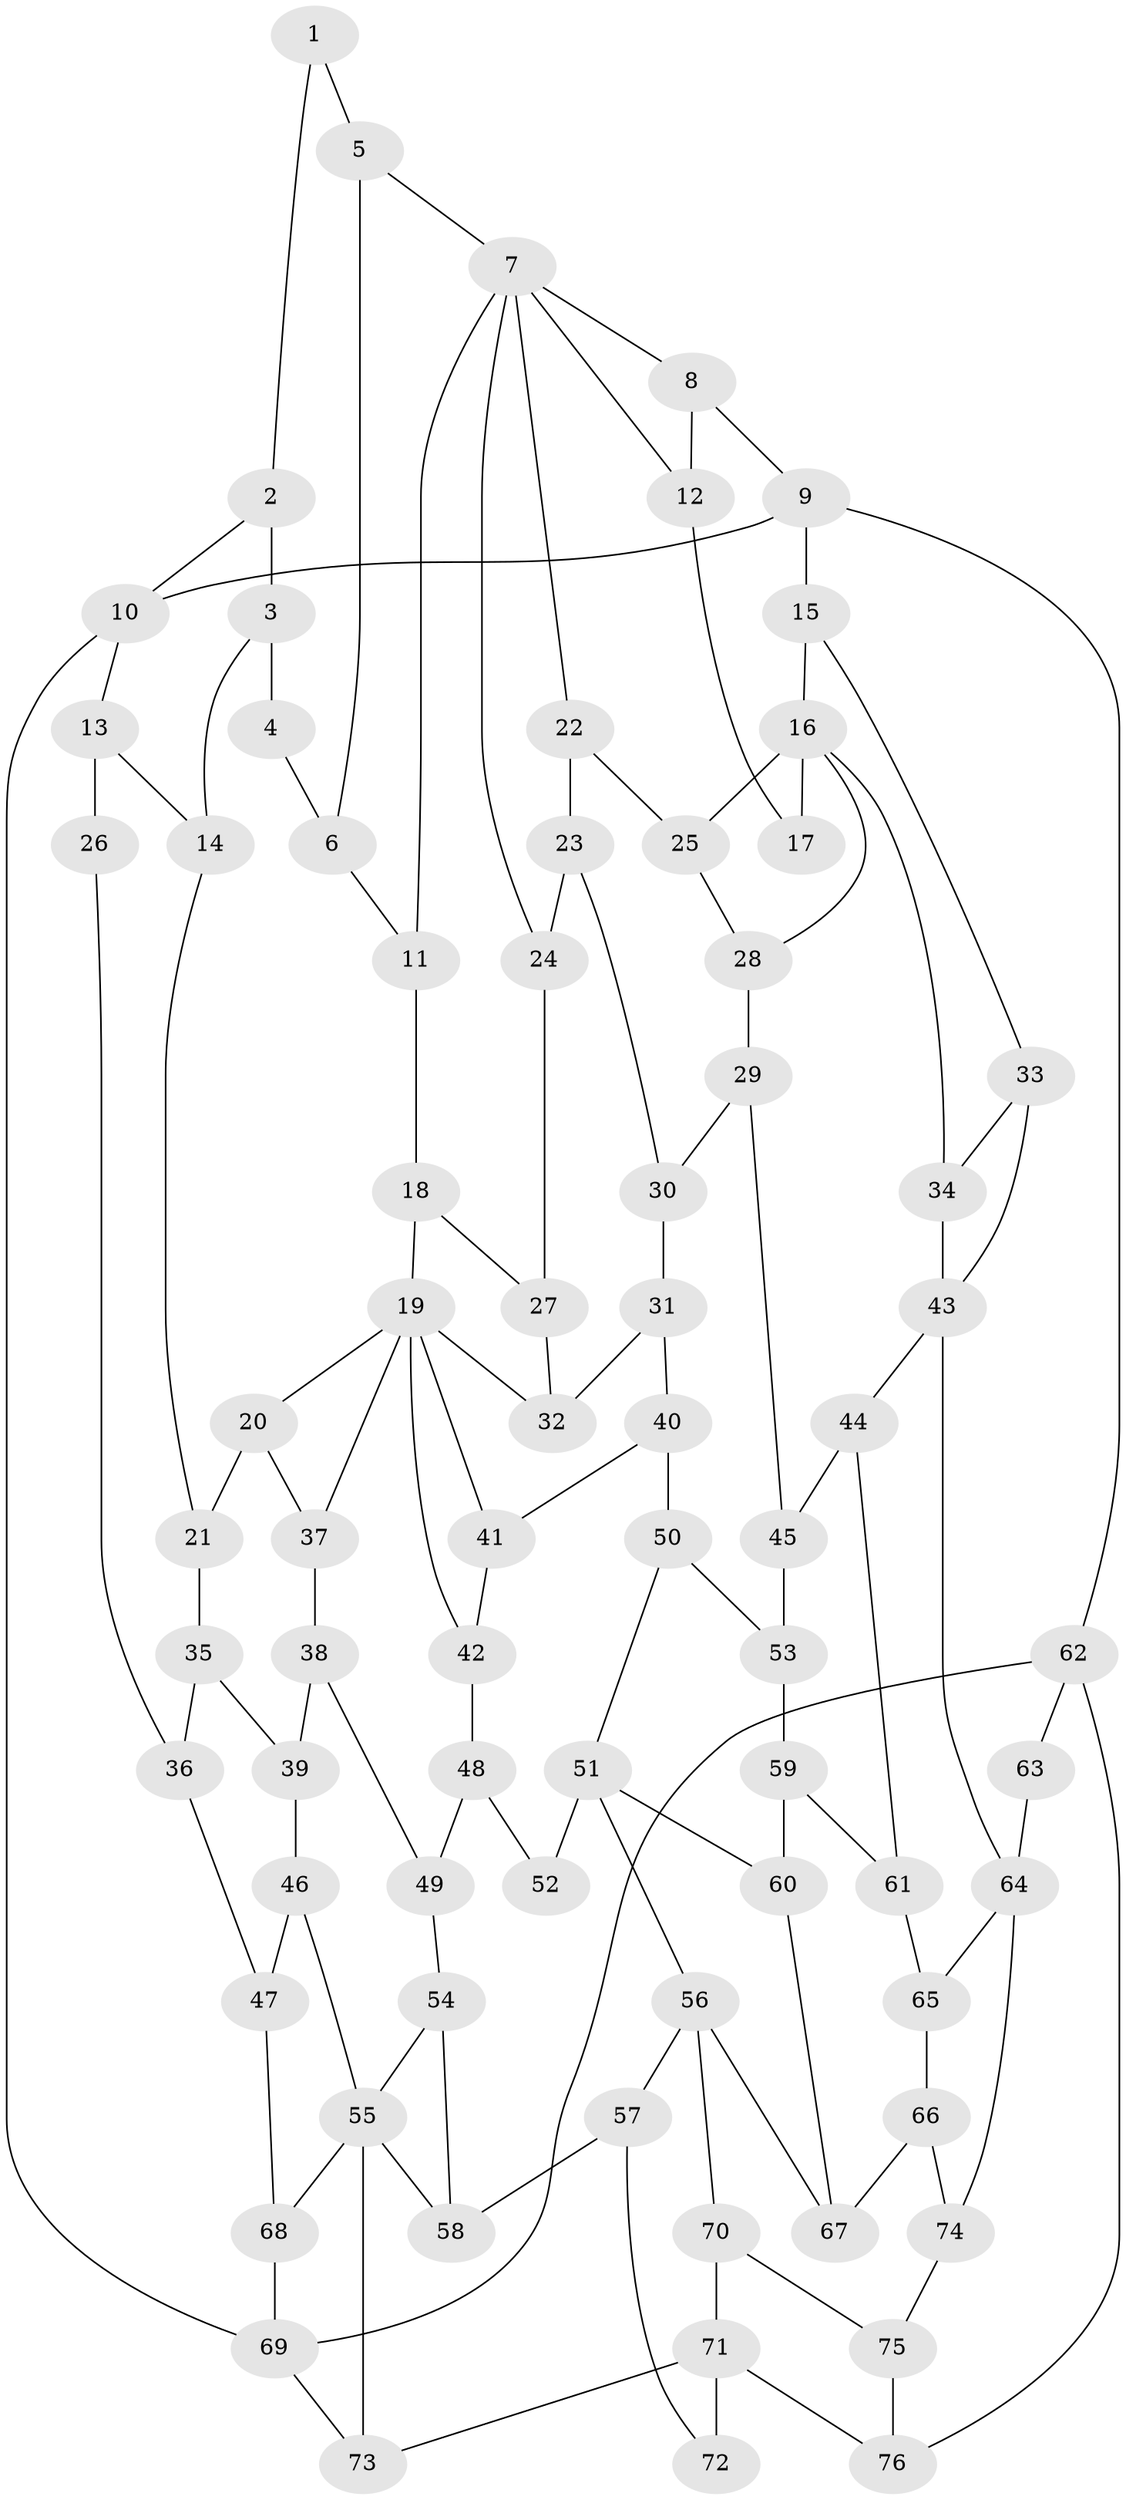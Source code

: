 // original degree distribution, {3: 0.027777777777777776, 6: 0.25, 4: 0.25, 5: 0.4722222222222222}
// Generated by graph-tools (version 1.1) at 2025/54/03/04/25 22:54:21]
// undirected, 76 vertices, 120 edges
graph export_dot {
  node [color=gray90,style=filled];
  1;
  2;
  3;
  4;
  5;
  6;
  7;
  8;
  9;
  10;
  11;
  12;
  13;
  14;
  15;
  16;
  17;
  18;
  19;
  20;
  21;
  22;
  23;
  24;
  25;
  26;
  27;
  28;
  29;
  30;
  31;
  32;
  33;
  34;
  35;
  36;
  37;
  38;
  39;
  40;
  41;
  42;
  43;
  44;
  45;
  46;
  47;
  48;
  49;
  50;
  51;
  52;
  53;
  54;
  55;
  56;
  57;
  58;
  59;
  60;
  61;
  62;
  63;
  64;
  65;
  66;
  67;
  68;
  69;
  70;
  71;
  72;
  73;
  74;
  75;
  76;
  1 -- 2 [weight=1.0];
  1 -- 5 [weight=1.0];
  2 -- 3 [weight=1.0];
  2 -- 10 [weight=1.0];
  3 -- 4 [weight=3.0];
  3 -- 14 [weight=1.0];
  4 -- 6 [weight=1.0];
  5 -- 6 [weight=1.0];
  5 -- 7 [weight=1.0];
  6 -- 11 [weight=1.0];
  7 -- 8 [weight=1.0];
  7 -- 11 [weight=1.0];
  7 -- 12 [weight=1.0];
  7 -- 22 [weight=1.0];
  7 -- 24 [weight=1.0];
  8 -- 9 [weight=1.0];
  8 -- 12 [weight=1.0];
  9 -- 10 [weight=1.0];
  9 -- 15 [weight=1.0];
  9 -- 62 [weight=1.0];
  10 -- 13 [weight=1.0];
  10 -- 69 [weight=1.0];
  11 -- 18 [weight=1.0];
  12 -- 17 [weight=1.0];
  13 -- 14 [weight=1.0];
  13 -- 26 [weight=2.0];
  14 -- 21 [weight=1.0];
  15 -- 16 [weight=1.0];
  15 -- 33 [weight=1.0];
  16 -- 17 [weight=2.0];
  16 -- 25 [weight=1.0];
  16 -- 28 [weight=1.0];
  16 -- 34 [weight=1.0];
  18 -- 19 [weight=1.0];
  18 -- 27 [weight=1.0];
  19 -- 20 [weight=1.0];
  19 -- 32 [weight=1.0];
  19 -- 37 [weight=1.0];
  19 -- 41 [weight=1.0];
  19 -- 42 [weight=1.0];
  20 -- 21 [weight=1.0];
  20 -- 37 [weight=1.0];
  21 -- 35 [weight=1.0];
  22 -- 23 [weight=1.0];
  22 -- 25 [weight=1.0];
  23 -- 24 [weight=1.0];
  23 -- 30 [weight=1.0];
  24 -- 27 [weight=1.0];
  25 -- 28 [weight=1.0];
  26 -- 36 [weight=1.0];
  27 -- 32 [weight=1.0];
  28 -- 29 [weight=1.0];
  29 -- 30 [weight=1.0];
  29 -- 45 [weight=1.0];
  30 -- 31 [weight=1.0];
  31 -- 32 [weight=1.0];
  31 -- 40 [weight=1.0];
  33 -- 34 [weight=1.0];
  33 -- 43 [weight=1.0];
  34 -- 43 [weight=1.0];
  35 -- 36 [weight=1.0];
  35 -- 39 [weight=1.0];
  36 -- 47 [weight=1.0];
  37 -- 38 [weight=1.0];
  38 -- 39 [weight=1.0];
  38 -- 49 [weight=1.0];
  39 -- 46 [weight=1.0];
  40 -- 41 [weight=1.0];
  40 -- 50 [weight=1.0];
  41 -- 42 [weight=1.0];
  42 -- 48 [weight=1.0];
  43 -- 44 [weight=1.0];
  43 -- 64 [weight=2.0];
  44 -- 45 [weight=1.0];
  44 -- 61 [weight=1.0];
  45 -- 53 [weight=1.0];
  46 -- 47 [weight=1.0];
  46 -- 55 [weight=1.0];
  47 -- 68 [weight=1.0];
  48 -- 49 [weight=1.0];
  48 -- 52 [weight=1.0];
  49 -- 54 [weight=1.0];
  50 -- 51 [weight=1.0];
  50 -- 53 [weight=1.0];
  51 -- 52 [weight=2.0];
  51 -- 56 [weight=2.0];
  51 -- 60 [weight=1.0];
  53 -- 59 [weight=1.0];
  54 -- 55 [weight=1.0];
  54 -- 58 [weight=1.0];
  55 -- 58 [weight=1.0];
  55 -- 68 [weight=1.0];
  55 -- 73 [weight=2.0];
  56 -- 57 [weight=1.0];
  56 -- 67 [weight=1.0];
  56 -- 70 [weight=1.0];
  57 -- 58 [weight=1.0];
  57 -- 72 [weight=1.0];
  59 -- 60 [weight=1.0];
  59 -- 61 [weight=1.0];
  60 -- 67 [weight=1.0];
  61 -- 65 [weight=1.0];
  62 -- 63 [weight=1.0];
  62 -- 69 [weight=1.0];
  62 -- 76 [weight=1.0];
  63 -- 64 [weight=2.0];
  64 -- 65 [weight=1.0];
  64 -- 74 [weight=1.0];
  65 -- 66 [weight=1.0];
  66 -- 67 [weight=1.0];
  66 -- 74 [weight=1.0];
  68 -- 69 [weight=1.0];
  69 -- 73 [weight=1.0];
  70 -- 71 [weight=1.0];
  70 -- 75 [weight=1.0];
  71 -- 72 [weight=2.0];
  71 -- 73 [weight=2.0];
  71 -- 76 [weight=1.0];
  74 -- 75 [weight=1.0];
  75 -- 76 [weight=1.0];
}
